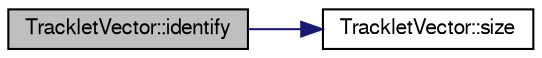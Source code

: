 digraph "TrackletVector::identify"
{
  bgcolor="transparent";
  edge [fontname="FreeSans",fontsize="10",labelfontname="FreeSans",labelfontsize="10"];
  node [fontname="FreeSans",fontsize="10",shape=record];
  rankdir="LR";
  Node1 [label="TrackletVector::identify",height=0.2,width=0.4,color="black", fillcolor="grey75", style="filled" fontcolor="black"];
  Node1 -> Node2 [color="midnightblue",fontsize="10",style="solid",fontname="FreeSans"];
  Node2 [label="TrackletVector::size",height=0.2,width=0.4,color="black",URL="$d5/dba/classTrackletVector.html#a1adabe85ede7148057d3796e7003472f"];
}
